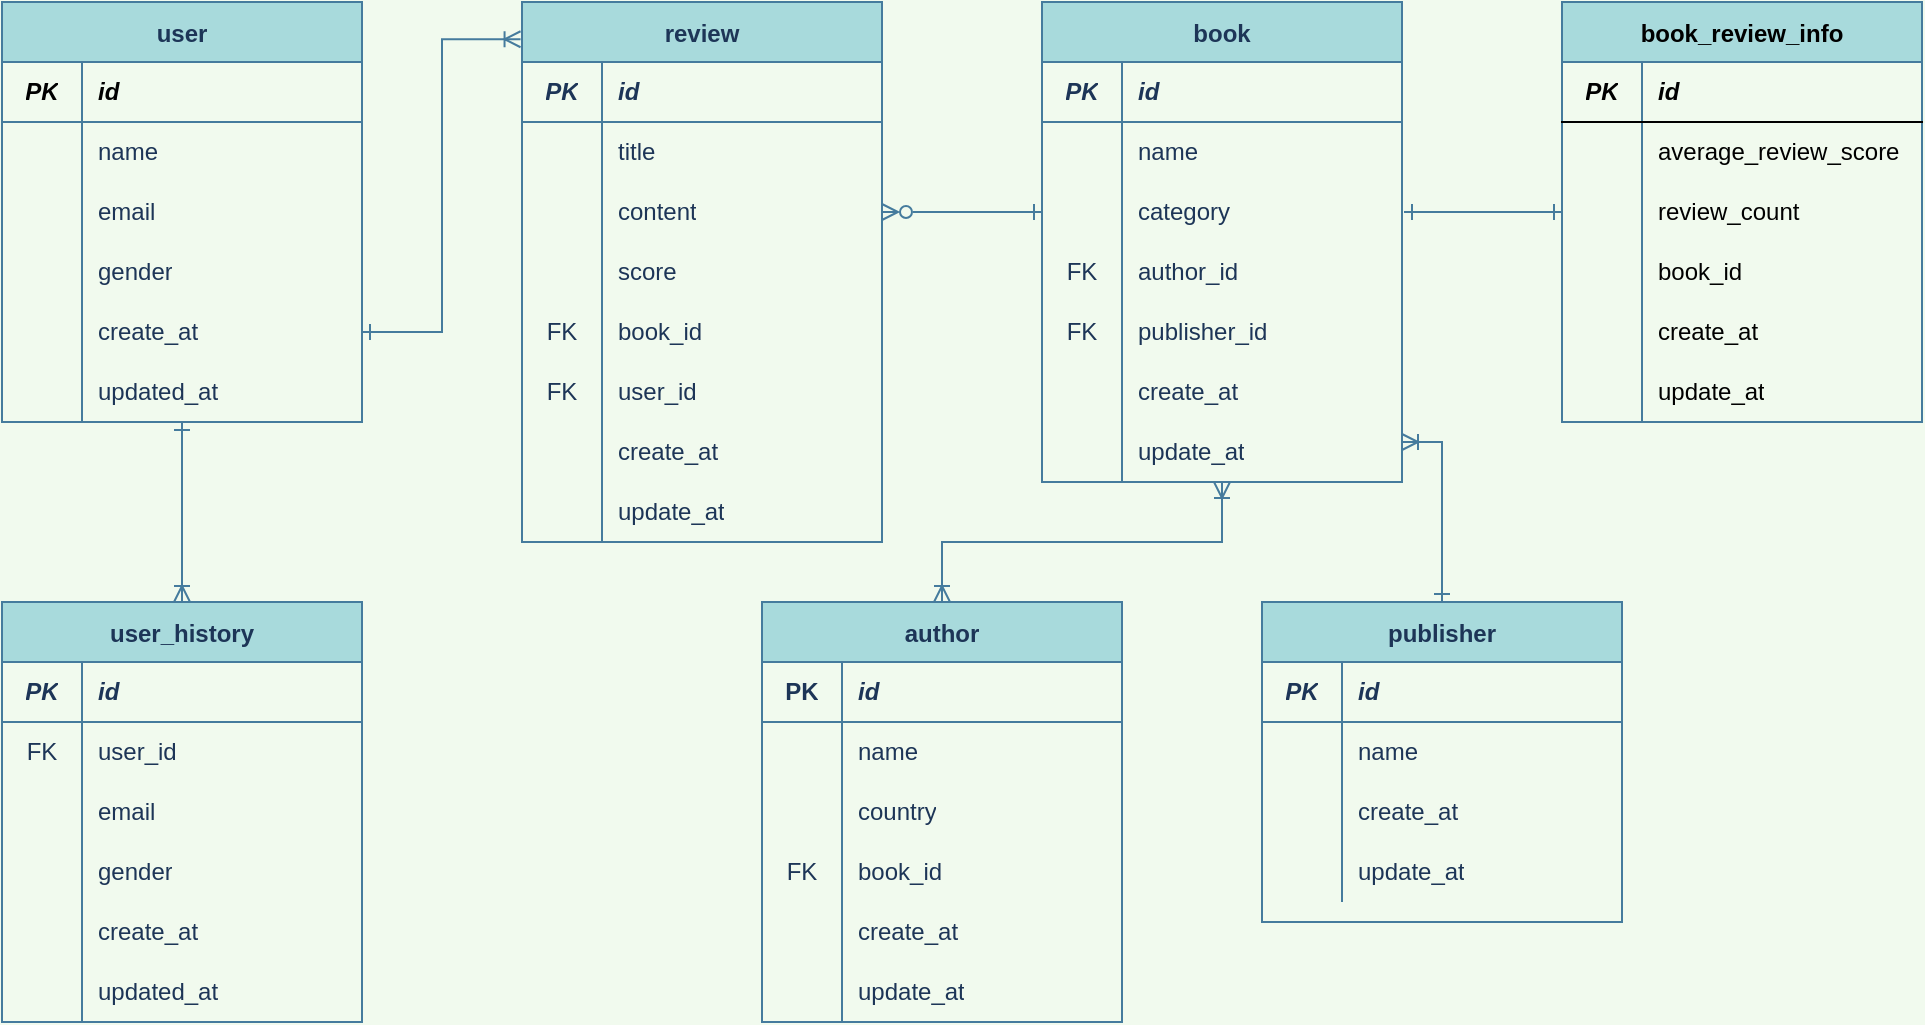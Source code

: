 <mxfile version="15.2.9" type="github">
  <diagram id="wmACakb8aDqO8YiRCAoL" name="Page-1">
    <mxGraphModel dx="1062" dy="624" grid="1" gridSize="10" guides="1" tooltips="1" connect="1" arrows="1" fold="1" page="1" pageScale="1" pageWidth="827" pageHeight="1169" background="#F1FAEE" math="0" shadow="0">
      <root>
        <mxCell id="0" />
        <mxCell id="1" parent="0" />
        <mxCell id="PuBjZ9zyTUK7U6MaTAjV-41" value="" style="edgeStyle=orthogonalEdgeStyle;rounded=0;orthogonalLoop=1;jettySize=auto;html=1;startArrow=ERone;startFill=0;endArrow=ERoneToMany;endFill=0;strokeColor=#457B9D;fontColor=#1D3557;labelBackgroundColor=#F1FAEE;" edge="1" parent="1" source="PuBjZ9zyTUK7U6MaTAjV-1" target="PuBjZ9zyTUK7U6MaTAjV-22">
          <mxGeometry relative="1" as="geometry" />
        </mxCell>
        <mxCell id="PuBjZ9zyTUK7U6MaTAjV-1" value="user" style="shape=table;startSize=30;container=1;collapsible=0;childLayout=tableLayout;fixedRows=1;rowLines=0;fontStyle=1;align=center;pointerEvents=1;fillColor=#A8DADC;strokeColor=#457B9D;fontColor=#1D3557;" vertex="1" parent="1">
          <mxGeometry x="110" y="40" width="180" height="210" as="geometry" />
        </mxCell>
        <mxCell id="PuBjZ9zyTUK7U6MaTAjV-2" value="" style="shape=partialRectangle;html=1;whiteSpace=wrap;collapsible=0;dropTarget=0;pointerEvents=1;fillColor=none;top=0;left=0;bottom=1;right=0;points=[[0,0.5],[1,0.5]];portConstraint=eastwest;strokeColor=#457B9D;fontColor=#1D3557;" vertex="1" parent="PuBjZ9zyTUK7U6MaTAjV-1">
          <mxGeometry y="30" width="180" height="30" as="geometry" />
        </mxCell>
        <mxCell id="PuBjZ9zyTUK7U6MaTAjV-3" value="PK" style="shape=partialRectangle;html=1;whiteSpace=wrap;connectable=0;fillColor=none;top=0;left=0;bottom=0;right=0;overflow=hidden;pointerEvents=1;strokeColor=#457B9D;fontColor=#000000;fontStyle=3" vertex="1" parent="PuBjZ9zyTUK7U6MaTAjV-2">
          <mxGeometry width="40" height="30" as="geometry">
            <mxRectangle width="40" height="30" as="alternateBounds" />
          </mxGeometry>
        </mxCell>
        <mxCell id="PuBjZ9zyTUK7U6MaTAjV-4" value="id" style="shape=partialRectangle;html=1;whiteSpace=wrap;connectable=0;fillColor=none;top=0;left=0;bottom=0;right=0;align=left;spacingLeft=6;overflow=hidden;pointerEvents=1;strokeColor=#457B9D;fontColor=#000000;fontStyle=3" vertex="1" parent="PuBjZ9zyTUK7U6MaTAjV-2">
          <mxGeometry x="40" width="140" height="30" as="geometry">
            <mxRectangle width="140" height="30" as="alternateBounds" />
          </mxGeometry>
        </mxCell>
        <mxCell id="PuBjZ9zyTUK7U6MaTAjV-5" value="" style="shape=partialRectangle;html=1;whiteSpace=wrap;collapsible=0;dropTarget=0;pointerEvents=1;fillColor=none;top=0;left=0;bottom=0;right=0;points=[[0,0.5],[1,0.5]];portConstraint=eastwest;strokeColor=#457B9D;fontColor=#1D3557;" vertex="1" parent="PuBjZ9zyTUK7U6MaTAjV-1">
          <mxGeometry y="60" width="180" height="30" as="geometry" />
        </mxCell>
        <mxCell id="PuBjZ9zyTUK7U6MaTAjV-6" value="" style="shape=partialRectangle;html=1;whiteSpace=wrap;connectable=0;fillColor=none;top=0;left=0;bottom=0;right=0;overflow=hidden;pointerEvents=1;strokeColor=#457B9D;fontColor=#1D3557;" vertex="1" parent="PuBjZ9zyTUK7U6MaTAjV-5">
          <mxGeometry width="40" height="30" as="geometry">
            <mxRectangle width="40" height="30" as="alternateBounds" />
          </mxGeometry>
        </mxCell>
        <mxCell id="PuBjZ9zyTUK7U6MaTAjV-7" value="name" style="shape=partialRectangle;html=1;whiteSpace=wrap;connectable=0;fillColor=none;top=0;left=0;bottom=0;right=0;align=left;spacingLeft=6;overflow=hidden;pointerEvents=1;strokeColor=#457B9D;fontColor=#1D3557;" vertex="1" parent="PuBjZ9zyTUK7U6MaTAjV-5">
          <mxGeometry x="40" width="140" height="30" as="geometry">
            <mxRectangle width="140" height="30" as="alternateBounds" />
          </mxGeometry>
        </mxCell>
        <mxCell id="PuBjZ9zyTUK7U6MaTAjV-8" value="" style="shape=partialRectangle;html=1;whiteSpace=wrap;collapsible=0;dropTarget=0;pointerEvents=1;fillColor=none;top=0;left=0;bottom=0;right=0;points=[[0,0.5],[1,0.5]];portConstraint=eastwest;strokeColor=#457B9D;fontColor=#1D3557;" vertex="1" parent="PuBjZ9zyTUK7U6MaTAjV-1">
          <mxGeometry y="90" width="180" height="30" as="geometry" />
        </mxCell>
        <mxCell id="PuBjZ9zyTUK7U6MaTAjV-9" value="" style="shape=partialRectangle;html=1;whiteSpace=wrap;connectable=0;fillColor=none;top=0;left=0;bottom=0;right=0;overflow=hidden;pointerEvents=1;strokeColor=#457B9D;fontColor=#1D3557;" vertex="1" parent="PuBjZ9zyTUK7U6MaTAjV-8">
          <mxGeometry width="40" height="30" as="geometry">
            <mxRectangle width="40" height="30" as="alternateBounds" />
          </mxGeometry>
        </mxCell>
        <mxCell id="PuBjZ9zyTUK7U6MaTAjV-10" value="email" style="shape=partialRectangle;html=1;whiteSpace=wrap;connectable=0;fillColor=none;top=0;left=0;bottom=0;right=0;align=left;spacingLeft=6;overflow=hidden;pointerEvents=1;strokeColor=#457B9D;fontColor=#1D3557;" vertex="1" parent="PuBjZ9zyTUK7U6MaTAjV-8">
          <mxGeometry x="40" width="140" height="30" as="geometry">
            <mxRectangle width="140" height="30" as="alternateBounds" />
          </mxGeometry>
        </mxCell>
        <mxCell id="PuBjZ9zyTUK7U6MaTAjV-13" value="" style="shape=partialRectangle;html=1;whiteSpace=wrap;collapsible=0;dropTarget=0;pointerEvents=1;fillColor=none;top=0;left=0;bottom=0;right=0;points=[[0,0.5],[1,0.5]];portConstraint=eastwest;strokeColor=#457B9D;fontColor=#1D3557;" vertex="1" parent="PuBjZ9zyTUK7U6MaTAjV-1">
          <mxGeometry y="120" width="180" height="30" as="geometry" />
        </mxCell>
        <mxCell id="PuBjZ9zyTUK7U6MaTAjV-14" value="" style="shape=partialRectangle;html=1;whiteSpace=wrap;connectable=0;fillColor=none;top=0;left=0;bottom=0;right=0;overflow=hidden;pointerEvents=1;strokeColor=#457B9D;fontColor=#1D3557;" vertex="1" parent="PuBjZ9zyTUK7U6MaTAjV-13">
          <mxGeometry width="40" height="30" as="geometry">
            <mxRectangle width="40" height="30" as="alternateBounds" />
          </mxGeometry>
        </mxCell>
        <mxCell id="PuBjZ9zyTUK7U6MaTAjV-15" value="gender" style="shape=partialRectangle;html=1;whiteSpace=wrap;connectable=0;fillColor=none;top=0;left=0;bottom=0;right=0;align=left;spacingLeft=6;overflow=hidden;pointerEvents=1;strokeColor=#457B9D;fontColor=#1D3557;" vertex="1" parent="PuBjZ9zyTUK7U6MaTAjV-13">
          <mxGeometry x="40" width="140" height="30" as="geometry">
            <mxRectangle width="140" height="30" as="alternateBounds" />
          </mxGeometry>
        </mxCell>
        <mxCell id="PuBjZ9zyTUK7U6MaTAjV-16" value="" style="shape=partialRectangle;html=1;whiteSpace=wrap;collapsible=0;dropTarget=0;pointerEvents=1;fillColor=none;top=0;left=0;bottom=0;right=0;points=[[0,0.5],[1,0.5]];portConstraint=eastwest;strokeColor=#457B9D;fontColor=#1D3557;" vertex="1" parent="PuBjZ9zyTUK7U6MaTAjV-1">
          <mxGeometry y="150" width="180" height="30" as="geometry" />
        </mxCell>
        <mxCell id="PuBjZ9zyTUK7U6MaTAjV-17" value="" style="shape=partialRectangle;html=1;whiteSpace=wrap;connectable=0;fillColor=none;top=0;left=0;bottom=0;right=0;overflow=hidden;pointerEvents=1;strokeColor=#457B9D;fontColor=#1D3557;" vertex="1" parent="PuBjZ9zyTUK7U6MaTAjV-16">
          <mxGeometry width="40" height="30" as="geometry">
            <mxRectangle width="40" height="30" as="alternateBounds" />
          </mxGeometry>
        </mxCell>
        <mxCell id="PuBjZ9zyTUK7U6MaTAjV-18" value="create_at" style="shape=partialRectangle;html=1;whiteSpace=wrap;connectable=0;fillColor=none;top=0;left=0;bottom=0;right=0;align=left;spacingLeft=6;overflow=hidden;pointerEvents=1;strokeColor=#457B9D;fontColor=#1D3557;" vertex="1" parent="PuBjZ9zyTUK7U6MaTAjV-16">
          <mxGeometry x="40" width="140" height="30" as="geometry">
            <mxRectangle width="140" height="30" as="alternateBounds" />
          </mxGeometry>
        </mxCell>
        <mxCell id="PuBjZ9zyTUK7U6MaTAjV-19" value="" style="shape=partialRectangle;html=1;whiteSpace=wrap;collapsible=0;dropTarget=0;pointerEvents=1;fillColor=none;top=0;left=0;bottom=0;right=0;points=[[0,0.5],[1,0.5]];portConstraint=eastwest;strokeColor=#457B9D;fontColor=#1D3557;" vertex="1" parent="PuBjZ9zyTUK7U6MaTAjV-1">
          <mxGeometry y="180" width="180" height="30" as="geometry" />
        </mxCell>
        <mxCell id="PuBjZ9zyTUK7U6MaTAjV-20" value="" style="shape=partialRectangle;html=1;whiteSpace=wrap;connectable=0;fillColor=none;top=0;left=0;bottom=0;right=0;overflow=hidden;pointerEvents=1;strokeColor=#457B9D;fontColor=#1D3557;" vertex="1" parent="PuBjZ9zyTUK7U6MaTAjV-19">
          <mxGeometry width="40" height="30" as="geometry">
            <mxRectangle width="40" height="30" as="alternateBounds" />
          </mxGeometry>
        </mxCell>
        <mxCell id="PuBjZ9zyTUK7U6MaTAjV-21" value="updated_at" style="shape=partialRectangle;html=1;whiteSpace=wrap;connectable=0;fillColor=none;top=0;left=0;bottom=0;right=0;align=left;spacingLeft=6;overflow=hidden;pointerEvents=1;strokeColor=#457B9D;fontColor=#1D3557;" vertex="1" parent="PuBjZ9zyTUK7U6MaTAjV-19">
          <mxGeometry x="40" width="140" height="30" as="geometry">
            <mxRectangle width="140" height="30" as="alternateBounds" />
          </mxGeometry>
        </mxCell>
        <mxCell id="PuBjZ9zyTUK7U6MaTAjV-22" value="user_history" style="shape=table;startSize=30;container=1;collapsible=0;childLayout=tableLayout;fixedRows=1;rowLines=0;fontStyle=1;align=center;pointerEvents=1;fillColor=#A8DADC;strokeColor=#457B9D;fontColor=#1D3557;" vertex="1" parent="1">
          <mxGeometry x="110" y="340" width="180" height="210" as="geometry" />
        </mxCell>
        <mxCell id="PuBjZ9zyTUK7U6MaTAjV-23" value="" style="shape=partialRectangle;html=1;whiteSpace=wrap;collapsible=0;dropTarget=0;pointerEvents=1;fillColor=none;top=0;left=0;bottom=1;right=0;points=[[0,0.5],[1,0.5]];portConstraint=eastwest;strokeColor=#457B9D;fontColor=#1D3557;" vertex="1" parent="PuBjZ9zyTUK7U6MaTAjV-22">
          <mxGeometry y="30" width="180" height="30" as="geometry" />
        </mxCell>
        <mxCell id="PuBjZ9zyTUK7U6MaTAjV-24" value="PK" style="shape=partialRectangle;html=1;whiteSpace=wrap;connectable=0;fillColor=none;top=0;left=0;bottom=0;right=0;overflow=hidden;pointerEvents=1;strokeColor=#457B9D;fontColor=#1D3557;fontStyle=3" vertex="1" parent="PuBjZ9zyTUK7U6MaTAjV-23">
          <mxGeometry width="40" height="30" as="geometry">
            <mxRectangle width="40" height="30" as="alternateBounds" />
          </mxGeometry>
        </mxCell>
        <mxCell id="PuBjZ9zyTUK7U6MaTAjV-25" value="id" style="shape=partialRectangle;html=1;whiteSpace=wrap;connectable=0;fillColor=none;top=0;left=0;bottom=0;right=0;align=left;spacingLeft=6;overflow=hidden;pointerEvents=1;strokeColor=#457B9D;fontColor=#1D3557;fontStyle=3" vertex="1" parent="PuBjZ9zyTUK7U6MaTAjV-23">
          <mxGeometry x="40" width="140" height="30" as="geometry">
            <mxRectangle width="140" height="30" as="alternateBounds" />
          </mxGeometry>
        </mxCell>
        <mxCell id="PuBjZ9zyTUK7U6MaTAjV-26" value="" style="shape=partialRectangle;html=1;whiteSpace=wrap;collapsible=0;dropTarget=0;pointerEvents=1;fillColor=none;top=0;left=0;bottom=0;right=0;points=[[0,0.5],[1,0.5]];portConstraint=eastwest;strokeColor=#457B9D;fontColor=#1D3557;" vertex="1" parent="PuBjZ9zyTUK7U6MaTAjV-22">
          <mxGeometry y="60" width="180" height="30" as="geometry" />
        </mxCell>
        <mxCell id="PuBjZ9zyTUK7U6MaTAjV-27" value="FK" style="shape=partialRectangle;html=1;whiteSpace=wrap;connectable=0;fillColor=none;top=0;left=0;bottom=0;right=0;overflow=hidden;pointerEvents=1;strokeColor=#457B9D;fontColor=#1D3557;" vertex="1" parent="PuBjZ9zyTUK7U6MaTAjV-26">
          <mxGeometry width="40" height="30" as="geometry">
            <mxRectangle width="40" height="30" as="alternateBounds" />
          </mxGeometry>
        </mxCell>
        <mxCell id="PuBjZ9zyTUK7U6MaTAjV-28" value="user_id" style="shape=partialRectangle;html=1;whiteSpace=wrap;connectable=0;fillColor=none;top=0;left=0;bottom=0;right=0;align=left;spacingLeft=6;overflow=hidden;pointerEvents=1;strokeColor=#457B9D;fontColor=#1D3557;" vertex="1" parent="PuBjZ9zyTUK7U6MaTAjV-26">
          <mxGeometry x="40" width="140" height="30" as="geometry">
            <mxRectangle width="140" height="30" as="alternateBounds" />
          </mxGeometry>
        </mxCell>
        <mxCell id="PuBjZ9zyTUK7U6MaTAjV-29" value="" style="shape=partialRectangle;html=1;whiteSpace=wrap;collapsible=0;dropTarget=0;pointerEvents=1;fillColor=none;top=0;left=0;bottom=0;right=0;points=[[0,0.5],[1,0.5]];portConstraint=eastwest;strokeColor=#457B9D;fontColor=#1D3557;" vertex="1" parent="PuBjZ9zyTUK7U6MaTAjV-22">
          <mxGeometry y="90" width="180" height="30" as="geometry" />
        </mxCell>
        <mxCell id="PuBjZ9zyTUK7U6MaTAjV-30" value="" style="shape=partialRectangle;html=1;whiteSpace=wrap;connectable=0;fillColor=none;top=0;left=0;bottom=0;right=0;overflow=hidden;pointerEvents=1;strokeColor=#457B9D;fontColor=#1D3557;" vertex="1" parent="PuBjZ9zyTUK7U6MaTAjV-29">
          <mxGeometry width="40" height="30" as="geometry">
            <mxRectangle width="40" height="30" as="alternateBounds" />
          </mxGeometry>
        </mxCell>
        <mxCell id="PuBjZ9zyTUK7U6MaTAjV-31" value="email" style="shape=partialRectangle;html=1;whiteSpace=wrap;connectable=0;fillColor=none;top=0;left=0;bottom=0;right=0;align=left;spacingLeft=6;overflow=hidden;pointerEvents=1;strokeColor=#457B9D;fontColor=#1D3557;" vertex="1" parent="PuBjZ9zyTUK7U6MaTAjV-29">
          <mxGeometry x="40" width="140" height="30" as="geometry">
            <mxRectangle width="140" height="30" as="alternateBounds" />
          </mxGeometry>
        </mxCell>
        <mxCell id="PuBjZ9zyTUK7U6MaTAjV-32" value="" style="shape=partialRectangle;html=1;whiteSpace=wrap;collapsible=0;dropTarget=0;pointerEvents=1;fillColor=none;top=0;left=0;bottom=0;right=0;points=[[0,0.5],[1,0.5]];portConstraint=eastwest;strokeColor=#457B9D;fontColor=#1D3557;" vertex="1" parent="PuBjZ9zyTUK7U6MaTAjV-22">
          <mxGeometry y="120" width="180" height="30" as="geometry" />
        </mxCell>
        <mxCell id="PuBjZ9zyTUK7U6MaTAjV-33" value="" style="shape=partialRectangle;html=1;whiteSpace=wrap;connectable=0;fillColor=none;top=0;left=0;bottom=0;right=0;overflow=hidden;pointerEvents=1;strokeColor=#457B9D;fontColor=#1D3557;" vertex="1" parent="PuBjZ9zyTUK7U6MaTAjV-32">
          <mxGeometry width="40" height="30" as="geometry">
            <mxRectangle width="40" height="30" as="alternateBounds" />
          </mxGeometry>
        </mxCell>
        <mxCell id="PuBjZ9zyTUK7U6MaTAjV-34" value="gender" style="shape=partialRectangle;html=1;whiteSpace=wrap;connectable=0;fillColor=none;top=0;left=0;bottom=0;right=0;align=left;spacingLeft=6;overflow=hidden;pointerEvents=1;strokeColor=#457B9D;fontColor=#1D3557;" vertex="1" parent="PuBjZ9zyTUK7U6MaTAjV-32">
          <mxGeometry x="40" width="140" height="30" as="geometry">
            <mxRectangle width="140" height="30" as="alternateBounds" />
          </mxGeometry>
        </mxCell>
        <mxCell id="PuBjZ9zyTUK7U6MaTAjV-35" value="" style="shape=partialRectangle;html=1;whiteSpace=wrap;collapsible=0;dropTarget=0;pointerEvents=1;fillColor=none;top=0;left=0;bottom=0;right=0;points=[[0,0.5],[1,0.5]];portConstraint=eastwest;strokeColor=#457B9D;fontColor=#1D3557;" vertex="1" parent="PuBjZ9zyTUK7U6MaTAjV-22">
          <mxGeometry y="150" width="180" height="30" as="geometry" />
        </mxCell>
        <mxCell id="PuBjZ9zyTUK7U6MaTAjV-36" value="" style="shape=partialRectangle;html=1;whiteSpace=wrap;connectable=0;fillColor=none;top=0;left=0;bottom=0;right=0;overflow=hidden;pointerEvents=1;strokeColor=#457B9D;fontColor=#1D3557;" vertex="1" parent="PuBjZ9zyTUK7U6MaTAjV-35">
          <mxGeometry width="40" height="30" as="geometry">
            <mxRectangle width="40" height="30" as="alternateBounds" />
          </mxGeometry>
        </mxCell>
        <mxCell id="PuBjZ9zyTUK7U6MaTAjV-37" value="create_at" style="shape=partialRectangle;html=1;whiteSpace=wrap;connectable=0;fillColor=none;top=0;left=0;bottom=0;right=0;align=left;spacingLeft=6;overflow=hidden;pointerEvents=1;strokeColor=#457B9D;fontColor=#1D3557;" vertex="1" parent="PuBjZ9zyTUK7U6MaTAjV-35">
          <mxGeometry x="40" width="140" height="30" as="geometry">
            <mxRectangle width="140" height="30" as="alternateBounds" />
          </mxGeometry>
        </mxCell>
        <mxCell id="PuBjZ9zyTUK7U6MaTAjV-38" value="" style="shape=partialRectangle;html=1;whiteSpace=wrap;collapsible=0;dropTarget=0;pointerEvents=1;fillColor=none;top=0;left=0;bottom=0;right=0;points=[[0,0.5],[1,0.5]];portConstraint=eastwest;strokeColor=#457B9D;fontColor=#1D3557;" vertex="1" parent="PuBjZ9zyTUK7U6MaTAjV-22">
          <mxGeometry y="180" width="180" height="30" as="geometry" />
        </mxCell>
        <mxCell id="PuBjZ9zyTUK7U6MaTAjV-39" value="" style="shape=partialRectangle;html=1;whiteSpace=wrap;connectable=0;fillColor=none;top=0;left=0;bottom=0;right=0;overflow=hidden;pointerEvents=1;strokeColor=#457B9D;fontColor=#1D3557;" vertex="1" parent="PuBjZ9zyTUK7U6MaTAjV-38">
          <mxGeometry width="40" height="30" as="geometry">
            <mxRectangle width="40" height="30" as="alternateBounds" />
          </mxGeometry>
        </mxCell>
        <mxCell id="PuBjZ9zyTUK7U6MaTAjV-40" value="updated_at" style="shape=partialRectangle;html=1;whiteSpace=wrap;connectable=0;fillColor=none;top=0;left=0;bottom=0;right=0;align=left;spacingLeft=6;overflow=hidden;pointerEvents=1;strokeColor=#457B9D;fontColor=#1D3557;" vertex="1" parent="PuBjZ9zyTUK7U6MaTAjV-38">
          <mxGeometry x="40" width="140" height="30" as="geometry">
            <mxRectangle width="140" height="30" as="alternateBounds" />
          </mxGeometry>
        </mxCell>
        <mxCell id="PuBjZ9zyTUK7U6MaTAjV-42" value="book" style="shape=table;startSize=30;container=1;collapsible=0;childLayout=tableLayout;fixedRows=1;rowLines=0;fontStyle=1;align=center;pointerEvents=1;fillColor=#A8DADC;strokeColor=#457B9D;fontColor=#1D3557;" vertex="1" parent="1">
          <mxGeometry x="630" y="40" width="180" height="240" as="geometry" />
        </mxCell>
        <mxCell id="PuBjZ9zyTUK7U6MaTAjV-43" value="" style="shape=partialRectangle;html=1;whiteSpace=wrap;collapsible=0;dropTarget=0;pointerEvents=1;fillColor=none;top=0;left=0;bottom=1;right=0;points=[[0,0.5],[1,0.5]];portConstraint=eastwest;strokeColor=#457B9D;fontColor=#1D3557;" vertex="1" parent="PuBjZ9zyTUK7U6MaTAjV-42">
          <mxGeometry y="30" width="180" height="30" as="geometry" />
        </mxCell>
        <mxCell id="PuBjZ9zyTUK7U6MaTAjV-44" value="PK" style="shape=partialRectangle;html=1;whiteSpace=wrap;connectable=0;fillColor=none;top=0;left=0;bottom=0;right=0;overflow=hidden;pointerEvents=1;strokeColor=#457B9D;fontColor=#1D3557;fontStyle=3" vertex="1" parent="PuBjZ9zyTUK7U6MaTAjV-43">
          <mxGeometry width="40" height="30" as="geometry">
            <mxRectangle width="40" height="30" as="alternateBounds" />
          </mxGeometry>
        </mxCell>
        <mxCell id="PuBjZ9zyTUK7U6MaTAjV-45" value="id" style="shape=partialRectangle;html=1;whiteSpace=wrap;connectable=0;fillColor=none;top=0;left=0;bottom=0;right=0;align=left;spacingLeft=6;overflow=hidden;pointerEvents=1;strokeColor=#457B9D;fontColor=#1D3557;fontStyle=3" vertex="1" parent="PuBjZ9zyTUK7U6MaTAjV-43">
          <mxGeometry x="40" width="140" height="30" as="geometry">
            <mxRectangle width="140" height="30" as="alternateBounds" />
          </mxGeometry>
        </mxCell>
        <mxCell id="PuBjZ9zyTUK7U6MaTAjV-46" value="" style="shape=partialRectangle;html=1;whiteSpace=wrap;collapsible=0;dropTarget=0;pointerEvents=1;fillColor=none;top=0;left=0;bottom=0;right=0;points=[[0,0.5],[1,0.5]];portConstraint=eastwest;strokeColor=#457B9D;fontColor=#1D3557;" vertex="1" parent="PuBjZ9zyTUK7U6MaTAjV-42">
          <mxGeometry y="60" width="180" height="30" as="geometry" />
        </mxCell>
        <mxCell id="PuBjZ9zyTUK7U6MaTAjV-47" value="" style="shape=partialRectangle;html=1;whiteSpace=wrap;connectable=0;fillColor=none;top=0;left=0;bottom=0;right=0;overflow=hidden;pointerEvents=1;strokeColor=#457B9D;fontColor=#1D3557;" vertex="1" parent="PuBjZ9zyTUK7U6MaTAjV-46">
          <mxGeometry width="40" height="30" as="geometry">
            <mxRectangle width="40" height="30" as="alternateBounds" />
          </mxGeometry>
        </mxCell>
        <mxCell id="PuBjZ9zyTUK7U6MaTAjV-48" value="name" style="shape=partialRectangle;html=1;whiteSpace=wrap;connectable=0;fillColor=none;top=0;left=0;bottom=0;right=0;align=left;spacingLeft=6;overflow=hidden;pointerEvents=1;strokeColor=#457B9D;fontColor=#1D3557;" vertex="1" parent="PuBjZ9zyTUK7U6MaTAjV-46">
          <mxGeometry x="40" width="140" height="30" as="geometry">
            <mxRectangle width="140" height="30" as="alternateBounds" />
          </mxGeometry>
        </mxCell>
        <mxCell id="PuBjZ9zyTUK7U6MaTAjV-49" value="" style="shape=partialRectangle;html=1;whiteSpace=wrap;collapsible=0;dropTarget=0;pointerEvents=1;fillColor=none;top=0;left=0;bottom=0;right=0;points=[[0,0.5],[1,0.5]];portConstraint=eastwest;strokeColor=#457B9D;fontColor=#1D3557;" vertex="1" parent="PuBjZ9zyTUK7U6MaTAjV-42">
          <mxGeometry y="90" width="180" height="30" as="geometry" />
        </mxCell>
        <mxCell id="PuBjZ9zyTUK7U6MaTAjV-50" value="" style="shape=partialRectangle;html=1;whiteSpace=wrap;connectable=0;fillColor=none;top=0;left=0;bottom=0;right=0;overflow=hidden;pointerEvents=1;strokeColor=#457B9D;fontColor=#1D3557;" vertex="1" parent="PuBjZ9zyTUK7U6MaTAjV-49">
          <mxGeometry width="40" height="30" as="geometry">
            <mxRectangle width="40" height="30" as="alternateBounds" />
          </mxGeometry>
        </mxCell>
        <mxCell id="PuBjZ9zyTUK7U6MaTAjV-51" value="category" style="shape=partialRectangle;html=1;whiteSpace=wrap;connectable=0;fillColor=none;top=0;left=0;bottom=0;right=0;align=left;spacingLeft=6;overflow=hidden;pointerEvents=1;strokeColor=#457B9D;fontColor=#1D3557;" vertex="1" parent="PuBjZ9zyTUK7U6MaTAjV-49">
          <mxGeometry x="40" width="140" height="30" as="geometry">
            <mxRectangle width="140" height="30" as="alternateBounds" />
          </mxGeometry>
        </mxCell>
        <mxCell id="PuBjZ9zyTUK7U6MaTAjV-52" value="" style="shape=partialRectangle;html=1;whiteSpace=wrap;collapsible=0;dropTarget=0;pointerEvents=1;fillColor=none;top=0;left=0;bottom=0;right=0;points=[[0,0.5],[1,0.5]];portConstraint=eastwest;strokeColor=#457B9D;fontColor=#1D3557;" vertex="1" parent="PuBjZ9zyTUK7U6MaTAjV-42">
          <mxGeometry y="120" width="180" height="30" as="geometry" />
        </mxCell>
        <mxCell id="PuBjZ9zyTUK7U6MaTAjV-53" value="FK" style="shape=partialRectangle;html=1;whiteSpace=wrap;connectable=0;fillColor=none;top=0;left=0;bottom=0;right=0;overflow=hidden;pointerEvents=1;strokeColor=#457B9D;fontColor=#1D3557;" vertex="1" parent="PuBjZ9zyTUK7U6MaTAjV-52">
          <mxGeometry width="40" height="30" as="geometry">
            <mxRectangle width="40" height="30" as="alternateBounds" />
          </mxGeometry>
        </mxCell>
        <mxCell id="PuBjZ9zyTUK7U6MaTAjV-54" value="author_id" style="shape=partialRectangle;html=1;whiteSpace=wrap;connectable=0;fillColor=none;top=0;left=0;bottom=0;right=0;align=left;spacingLeft=6;overflow=hidden;pointerEvents=1;strokeColor=#457B9D;fontColor=#1D3557;" vertex="1" parent="PuBjZ9zyTUK7U6MaTAjV-52">
          <mxGeometry x="40" width="140" height="30" as="geometry">
            <mxRectangle width="140" height="30" as="alternateBounds" />
          </mxGeometry>
        </mxCell>
        <mxCell id="PuBjZ9zyTUK7U6MaTAjV-55" value="" style="shape=partialRectangle;html=1;whiteSpace=wrap;collapsible=0;dropTarget=0;pointerEvents=1;fillColor=none;top=0;left=0;bottom=0;right=0;points=[[0,0.5],[1,0.5]];portConstraint=eastwest;strokeColor=#457B9D;fontColor=#1D3557;" vertex="1" parent="PuBjZ9zyTUK7U6MaTAjV-42">
          <mxGeometry y="150" width="180" height="30" as="geometry" />
        </mxCell>
        <mxCell id="PuBjZ9zyTUK7U6MaTAjV-56" value="FK" style="shape=partialRectangle;html=1;whiteSpace=wrap;connectable=0;fillColor=none;top=0;left=0;bottom=0;right=0;overflow=hidden;pointerEvents=1;strokeColor=#457B9D;fontColor=#1D3557;" vertex="1" parent="PuBjZ9zyTUK7U6MaTAjV-55">
          <mxGeometry width="40" height="30" as="geometry">
            <mxRectangle width="40" height="30" as="alternateBounds" />
          </mxGeometry>
        </mxCell>
        <mxCell id="PuBjZ9zyTUK7U6MaTAjV-57" value="publisher_id" style="shape=partialRectangle;html=1;whiteSpace=wrap;connectable=0;fillColor=none;top=0;left=0;bottom=0;right=0;align=left;spacingLeft=6;overflow=hidden;pointerEvents=1;strokeColor=#457B9D;fontColor=#1D3557;" vertex="1" parent="PuBjZ9zyTUK7U6MaTAjV-55">
          <mxGeometry x="40" width="140" height="30" as="geometry">
            <mxRectangle width="140" height="30" as="alternateBounds" />
          </mxGeometry>
        </mxCell>
        <mxCell id="PuBjZ9zyTUK7U6MaTAjV-147" value="" style="shape=partialRectangle;html=1;whiteSpace=wrap;collapsible=0;dropTarget=0;pointerEvents=1;fillColor=none;top=0;left=0;bottom=0;right=0;points=[[0,0.5],[1,0.5]];portConstraint=eastwest;strokeColor=#457B9D;fontColor=#1D3557;" vertex="1" parent="PuBjZ9zyTUK7U6MaTAjV-42">
          <mxGeometry y="180" width="180" height="30" as="geometry" />
        </mxCell>
        <mxCell id="PuBjZ9zyTUK7U6MaTAjV-148" value="" style="shape=partialRectangle;html=1;whiteSpace=wrap;connectable=0;fillColor=none;top=0;left=0;bottom=0;right=0;overflow=hidden;pointerEvents=1;strokeColor=#457B9D;fontColor=#1D3557;" vertex="1" parent="PuBjZ9zyTUK7U6MaTAjV-147">
          <mxGeometry width="40" height="30" as="geometry">
            <mxRectangle width="40" height="30" as="alternateBounds" />
          </mxGeometry>
        </mxCell>
        <mxCell id="PuBjZ9zyTUK7U6MaTAjV-149" value="create_at" style="shape=partialRectangle;html=1;whiteSpace=wrap;connectable=0;fillColor=none;top=0;left=0;bottom=0;right=0;align=left;spacingLeft=6;overflow=hidden;pointerEvents=1;strokeColor=#457B9D;fontColor=#1D3557;" vertex="1" parent="PuBjZ9zyTUK7U6MaTAjV-147">
          <mxGeometry x="40" width="140" height="30" as="geometry">
            <mxRectangle width="140" height="30" as="alternateBounds" />
          </mxGeometry>
        </mxCell>
        <mxCell id="PuBjZ9zyTUK7U6MaTAjV-150" value="" style="shape=partialRectangle;html=1;whiteSpace=wrap;collapsible=0;dropTarget=0;pointerEvents=1;fillColor=none;top=0;left=0;bottom=0;right=0;points=[[0,0.5],[1,0.5]];portConstraint=eastwest;strokeColor=#457B9D;fontColor=#1D3557;" vertex="1" parent="PuBjZ9zyTUK7U6MaTAjV-42">
          <mxGeometry y="210" width="180" height="30" as="geometry" />
        </mxCell>
        <mxCell id="PuBjZ9zyTUK7U6MaTAjV-151" value="" style="shape=partialRectangle;html=1;whiteSpace=wrap;connectable=0;fillColor=none;top=0;left=0;bottom=0;right=0;overflow=hidden;pointerEvents=1;strokeColor=#457B9D;fontColor=#1D3557;" vertex="1" parent="PuBjZ9zyTUK7U6MaTAjV-150">
          <mxGeometry width="40" height="30" as="geometry">
            <mxRectangle width="40" height="30" as="alternateBounds" />
          </mxGeometry>
        </mxCell>
        <mxCell id="PuBjZ9zyTUK7U6MaTAjV-152" value="update_at" style="shape=partialRectangle;html=1;whiteSpace=wrap;connectable=0;fillColor=none;top=0;left=0;bottom=0;right=0;align=left;spacingLeft=6;overflow=hidden;pointerEvents=1;strokeColor=#457B9D;fontColor=#1D3557;" vertex="1" parent="PuBjZ9zyTUK7U6MaTAjV-150">
          <mxGeometry x="40" width="140" height="30" as="geometry">
            <mxRectangle width="140" height="30" as="alternateBounds" />
          </mxGeometry>
        </mxCell>
        <mxCell id="PuBjZ9zyTUK7U6MaTAjV-90" style="edgeStyle=orthogonalEdgeStyle;rounded=0;orthogonalLoop=1;jettySize=auto;html=1;startArrow=ERoneToMany;startFill=0;endArrow=ERoneToMany;endFill=0;strokeColor=#457B9D;fontColor=#1D3557;labelBackgroundColor=#F1FAEE;" edge="1" parent="1" source="PuBjZ9zyTUK7U6MaTAjV-58" target="PuBjZ9zyTUK7U6MaTAjV-42">
          <mxGeometry relative="1" as="geometry" />
        </mxCell>
        <mxCell id="PuBjZ9zyTUK7U6MaTAjV-58" value="author" style="shape=table;startSize=30;container=1;collapsible=0;childLayout=tableLayout;fixedRows=1;rowLines=0;fontStyle=1;align=center;pointerEvents=1;fillColor=#A8DADC;strokeColor=#457B9D;fontColor=#1D3557;" vertex="1" parent="1">
          <mxGeometry x="490" y="340" width="180" height="210" as="geometry" />
        </mxCell>
        <mxCell id="PuBjZ9zyTUK7U6MaTAjV-59" value="" style="shape=partialRectangle;html=1;whiteSpace=wrap;collapsible=0;dropTarget=0;pointerEvents=1;fillColor=none;top=0;left=0;bottom=1;right=0;points=[[0,0.5],[1,0.5]];portConstraint=eastwest;strokeColor=#457B9D;fontColor=#1D3557;" vertex="1" parent="PuBjZ9zyTUK7U6MaTAjV-58">
          <mxGeometry y="30" width="180" height="30" as="geometry" />
        </mxCell>
        <mxCell id="PuBjZ9zyTUK7U6MaTAjV-60" value="PK" style="shape=partialRectangle;html=1;whiteSpace=wrap;connectable=0;fillColor=none;top=0;left=0;bottom=0;right=0;overflow=hidden;pointerEvents=1;strokeColor=#457B9D;fontColor=#1D3557;fontStyle=1" vertex="1" parent="PuBjZ9zyTUK7U6MaTAjV-59">
          <mxGeometry width="40" height="30" as="geometry">
            <mxRectangle width="40" height="30" as="alternateBounds" />
          </mxGeometry>
        </mxCell>
        <mxCell id="PuBjZ9zyTUK7U6MaTAjV-61" value="id" style="shape=partialRectangle;html=1;whiteSpace=wrap;connectable=0;fillColor=none;top=0;left=0;bottom=0;right=0;align=left;spacingLeft=6;overflow=hidden;pointerEvents=1;strokeColor=#457B9D;fontColor=#1D3557;fontStyle=3" vertex="1" parent="PuBjZ9zyTUK7U6MaTAjV-59">
          <mxGeometry x="40" width="140" height="30" as="geometry">
            <mxRectangle width="140" height="30" as="alternateBounds" />
          </mxGeometry>
        </mxCell>
        <mxCell id="PuBjZ9zyTUK7U6MaTAjV-62" value="" style="shape=partialRectangle;html=1;whiteSpace=wrap;collapsible=0;dropTarget=0;pointerEvents=1;fillColor=none;top=0;left=0;bottom=0;right=0;points=[[0,0.5],[1,0.5]];portConstraint=eastwest;strokeColor=#457B9D;fontColor=#1D3557;" vertex="1" parent="PuBjZ9zyTUK7U6MaTAjV-58">
          <mxGeometry y="60" width="180" height="30" as="geometry" />
        </mxCell>
        <mxCell id="PuBjZ9zyTUK7U6MaTAjV-63" value="" style="shape=partialRectangle;html=1;whiteSpace=wrap;connectable=0;fillColor=none;top=0;left=0;bottom=0;right=0;overflow=hidden;pointerEvents=1;strokeColor=#457B9D;fontColor=#1D3557;" vertex="1" parent="PuBjZ9zyTUK7U6MaTAjV-62">
          <mxGeometry width="40" height="30" as="geometry">
            <mxRectangle width="40" height="30" as="alternateBounds" />
          </mxGeometry>
        </mxCell>
        <mxCell id="PuBjZ9zyTUK7U6MaTAjV-64" value="name" style="shape=partialRectangle;html=1;whiteSpace=wrap;connectable=0;fillColor=none;top=0;left=0;bottom=0;right=0;align=left;spacingLeft=6;overflow=hidden;pointerEvents=1;strokeColor=#457B9D;fontColor=#1D3557;" vertex="1" parent="PuBjZ9zyTUK7U6MaTAjV-62">
          <mxGeometry x="40" width="140" height="30" as="geometry">
            <mxRectangle width="140" height="30" as="alternateBounds" />
          </mxGeometry>
        </mxCell>
        <mxCell id="PuBjZ9zyTUK7U6MaTAjV-65" value="" style="shape=partialRectangle;html=1;whiteSpace=wrap;collapsible=0;dropTarget=0;pointerEvents=1;fillColor=none;top=0;left=0;bottom=0;right=0;points=[[0,0.5],[1,0.5]];portConstraint=eastwest;strokeColor=#457B9D;fontColor=#1D3557;" vertex="1" parent="PuBjZ9zyTUK7U6MaTAjV-58">
          <mxGeometry y="90" width="180" height="30" as="geometry" />
        </mxCell>
        <mxCell id="PuBjZ9zyTUK7U6MaTAjV-66" value="" style="shape=partialRectangle;html=1;whiteSpace=wrap;connectable=0;fillColor=none;top=0;left=0;bottom=0;right=0;overflow=hidden;pointerEvents=1;strokeColor=#457B9D;fontColor=#1D3557;" vertex="1" parent="PuBjZ9zyTUK7U6MaTAjV-65">
          <mxGeometry width="40" height="30" as="geometry">
            <mxRectangle width="40" height="30" as="alternateBounds" />
          </mxGeometry>
        </mxCell>
        <mxCell id="PuBjZ9zyTUK7U6MaTAjV-67" value="country" style="shape=partialRectangle;html=1;whiteSpace=wrap;connectable=0;fillColor=none;top=0;left=0;bottom=0;right=0;align=left;spacingLeft=6;overflow=hidden;pointerEvents=1;strokeColor=#457B9D;fontColor=#1D3557;" vertex="1" parent="PuBjZ9zyTUK7U6MaTAjV-65">
          <mxGeometry x="40" width="140" height="30" as="geometry">
            <mxRectangle width="140" height="30" as="alternateBounds" />
          </mxGeometry>
        </mxCell>
        <mxCell id="PuBjZ9zyTUK7U6MaTAjV-68" value="" style="shape=partialRectangle;html=1;whiteSpace=wrap;collapsible=0;dropTarget=0;pointerEvents=1;fillColor=none;top=0;left=0;bottom=0;right=0;points=[[0,0.5],[1,0.5]];portConstraint=eastwest;strokeColor=#457B9D;fontColor=#1D3557;" vertex="1" parent="PuBjZ9zyTUK7U6MaTAjV-58">
          <mxGeometry y="120" width="180" height="30" as="geometry" />
        </mxCell>
        <mxCell id="PuBjZ9zyTUK7U6MaTAjV-69" value="FK" style="shape=partialRectangle;html=1;whiteSpace=wrap;connectable=0;fillColor=none;top=0;left=0;bottom=0;right=0;overflow=hidden;pointerEvents=1;strokeColor=#457B9D;fontColor=#1D3557;" vertex="1" parent="PuBjZ9zyTUK7U6MaTAjV-68">
          <mxGeometry width="40" height="30" as="geometry">
            <mxRectangle width="40" height="30" as="alternateBounds" />
          </mxGeometry>
        </mxCell>
        <mxCell id="PuBjZ9zyTUK7U6MaTAjV-70" value="book_id" style="shape=partialRectangle;html=1;whiteSpace=wrap;connectable=0;fillColor=none;top=0;left=0;bottom=0;right=0;align=left;spacingLeft=6;overflow=hidden;pointerEvents=1;strokeColor=#457B9D;fontColor=#1D3557;" vertex="1" parent="PuBjZ9zyTUK7U6MaTAjV-68">
          <mxGeometry x="40" width="140" height="30" as="geometry">
            <mxRectangle width="140" height="30" as="alternateBounds" />
          </mxGeometry>
        </mxCell>
        <mxCell id="PuBjZ9zyTUK7U6MaTAjV-84" value="" style="shape=partialRectangle;html=1;whiteSpace=wrap;collapsible=0;dropTarget=0;pointerEvents=1;fillColor=none;top=0;left=0;bottom=0;right=0;points=[[0,0.5],[1,0.5]];portConstraint=eastwest;strokeColor=#457B9D;fontColor=#1D3557;" vertex="1" parent="PuBjZ9zyTUK7U6MaTAjV-58">
          <mxGeometry y="150" width="180" height="30" as="geometry" />
        </mxCell>
        <mxCell id="PuBjZ9zyTUK7U6MaTAjV-85" value="" style="shape=partialRectangle;html=1;whiteSpace=wrap;connectable=0;fillColor=none;top=0;left=0;bottom=0;right=0;overflow=hidden;pointerEvents=1;strokeColor=#457B9D;fontColor=#1D3557;" vertex="1" parent="PuBjZ9zyTUK7U6MaTAjV-84">
          <mxGeometry width="40" height="30" as="geometry">
            <mxRectangle width="40" height="30" as="alternateBounds" />
          </mxGeometry>
        </mxCell>
        <mxCell id="PuBjZ9zyTUK7U6MaTAjV-86" value="create_at" style="shape=partialRectangle;html=1;whiteSpace=wrap;connectable=0;fillColor=none;top=0;left=0;bottom=0;right=0;align=left;spacingLeft=6;overflow=hidden;pointerEvents=1;strokeColor=#457B9D;fontColor=#1D3557;" vertex="1" parent="PuBjZ9zyTUK7U6MaTAjV-84">
          <mxGeometry x="40" width="140" height="30" as="geometry">
            <mxRectangle width="140" height="30" as="alternateBounds" />
          </mxGeometry>
        </mxCell>
        <mxCell id="PuBjZ9zyTUK7U6MaTAjV-87" value="" style="shape=partialRectangle;html=1;whiteSpace=wrap;collapsible=0;dropTarget=0;pointerEvents=1;fillColor=none;top=0;left=0;bottom=0;right=0;points=[[0,0.5],[1,0.5]];portConstraint=eastwest;strokeColor=#457B9D;fontColor=#1D3557;" vertex="1" parent="PuBjZ9zyTUK7U6MaTAjV-58">
          <mxGeometry y="180" width="180" height="30" as="geometry" />
        </mxCell>
        <mxCell id="PuBjZ9zyTUK7U6MaTAjV-88" value="" style="shape=partialRectangle;html=1;whiteSpace=wrap;connectable=0;fillColor=none;top=0;left=0;bottom=0;right=0;overflow=hidden;pointerEvents=1;strokeColor=#457B9D;fontColor=#1D3557;" vertex="1" parent="PuBjZ9zyTUK7U6MaTAjV-87">
          <mxGeometry width="40" height="30" as="geometry">
            <mxRectangle width="40" height="30" as="alternateBounds" />
          </mxGeometry>
        </mxCell>
        <mxCell id="PuBjZ9zyTUK7U6MaTAjV-89" value="update_at" style="shape=partialRectangle;html=1;whiteSpace=wrap;connectable=0;fillColor=none;top=0;left=0;bottom=0;right=0;align=left;spacingLeft=6;overflow=hidden;pointerEvents=1;strokeColor=#457B9D;fontColor=#1D3557;" vertex="1" parent="PuBjZ9zyTUK7U6MaTAjV-87">
          <mxGeometry x="40" width="140" height="30" as="geometry">
            <mxRectangle width="140" height="30" as="alternateBounds" />
          </mxGeometry>
        </mxCell>
        <mxCell id="PuBjZ9zyTUK7U6MaTAjV-104" style="edgeStyle=orthogonalEdgeStyle;rounded=0;orthogonalLoop=1;jettySize=auto;html=1;startArrow=ERone;startFill=0;endArrow=ERoneToMany;endFill=0;strokeColor=#457B9D;fontColor=#1D3557;labelBackgroundColor=#F1FAEE;" edge="1" parent="1" source="PuBjZ9zyTUK7U6MaTAjV-91" target="PuBjZ9zyTUK7U6MaTAjV-42">
          <mxGeometry relative="1" as="geometry">
            <Array as="points">
              <mxPoint x="830" y="260" />
              <mxPoint x="760" y="260" />
            </Array>
          </mxGeometry>
        </mxCell>
        <mxCell id="PuBjZ9zyTUK7U6MaTAjV-91" value="publisher" style="shape=table;startSize=30;container=1;collapsible=0;childLayout=tableLayout;fixedRows=1;rowLines=0;fontStyle=1;align=center;pointerEvents=1;fillColor=#A8DADC;strokeColor=#457B9D;fontColor=#1D3557;" vertex="1" parent="1">
          <mxGeometry x="740" y="340" width="180" height="160" as="geometry" />
        </mxCell>
        <mxCell id="PuBjZ9zyTUK7U6MaTAjV-92" value="" style="shape=partialRectangle;html=1;whiteSpace=wrap;collapsible=0;dropTarget=0;pointerEvents=1;fillColor=none;top=0;left=0;bottom=1;right=0;points=[[0,0.5],[1,0.5]];portConstraint=eastwest;strokeColor=#457B9D;fontColor=#1D3557;" vertex="1" parent="PuBjZ9zyTUK7U6MaTAjV-91">
          <mxGeometry y="30" width="180" height="30" as="geometry" />
        </mxCell>
        <mxCell id="PuBjZ9zyTUK7U6MaTAjV-93" value="PK" style="shape=partialRectangle;html=1;whiteSpace=wrap;connectable=0;fillColor=none;top=0;left=0;bottom=0;right=0;overflow=hidden;pointerEvents=1;strokeColor=#457B9D;fontColor=#1D3557;fontStyle=3" vertex="1" parent="PuBjZ9zyTUK7U6MaTAjV-92">
          <mxGeometry width="40" height="30" as="geometry">
            <mxRectangle width="40" height="30" as="alternateBounds" />
          </mxGeometry>
        </mxCell>
        <mxCell id="PuBjZ9zyTUK7U6MaTAjV-94" value="id" style="shape=partialRectangle;html=1;whiteSpace=wrap;connectable=0;fillColor=none;top=0;left=0;bottom=0;right=0;align=left;spacingLeft=6;overflow=hidden;pointerEvents=1;strokeColor=#457B9D;fontColor=#1D3557;fontStyle=3" vertex="1" parent="PuBjZ9zyTUK7U6MaTAjV-92">
          <mxGeometry x="40" width="140" height="30" as="geometry">
            <mxRectangle width="140" height="30" as="alternateBounds" />
          </mxGeometry>
        </mxCell>
        <mxCell id="PuBjZ9zyTUK7U6MaTAjV-95" value="" style="shape=partialRectangle;html=1;whiteSpace=wrap;collapsible=0;dropTarget=0;pointerEvents=1;fillColor=none;top=0;left=0;bottom=0;right=0;points=[[0,0.5],[1,0.5]];portConstraint=eastwest;strokeColor=#457B9D;fontColor=#1D3557;" vertex="1" parent="PuBjZ9zyTUK7U6MaTAjV-91">
          <mxGeometry y="60" width="180" height="30" as="geometry" />
        </mxCell>
        <mxCell id="PuBjZ9zyTUK7U6MaTAjV-96" value="" style="shape=partialRectangle;html=1;whiteSpace=wrap;connectable=0;fillColor=none;top=0;left=0;bottom=0;right=0;overflow=hidden;pointerEvents=1;strokeColor=#457B9D;fontColor=#1D3557;" vertex="1" parent="PuBjZ9zyTUK7U6MaTAjV-95">
          <mxGeometry width="40" height="30" as="geometry">
            <mxRectangle width="40" height="30" as="alternateBounds" />
          </mxGeometry>
        </mxCell>
        <mxCell id="PuBjZ9zyTUK7U6MaTAjV-97" value="name" style="shape=partialRectangle;html=1;whiteSpace=wrap;connectable=0;fillColor=none;top=0;left=0;bottom=0;right=0;align=left;spacingLeft=6;overflow=hidden;pointerEvents=1;strokeColor=#457B9D;fontColor=#1D3557;" vertex="1" parent="PuBjZ9zyTUK7U6MaTAjV-95">
          <mxGeometry x="40" width="140" height="30" as="geometry">
            <mxRectangle width="140" height="30" as="alternateBounds" />
          </mxGeometry>
        </mxCell>
        <mxCell id="PuBjZ9zyTUK7U6MaTAjV-98" value="" style="shape=partialRectangle;html=1;whiteSpace=wrap;collapsible=0;dropTarget=0;pointerEvents=1;fillColor=none;top=0;left=0;bottom=0;right=0;points=[[0,0.5],[1,0.5]];portConstraint=eastwest;strokeColor=#457B9D;fontColor=#1D3557;" vertex="1" parent="PuBjZ9zyTUK7U6MaTAjV-91">
          <mxGeometry y="90" width="180" height="30" as="geometry" />
        </mxCell>
        <mxCell id="PuBjZ9zyTUK7U6MaTAjV-99" value="" style="shape=partialRectangle;html=1;whiteSpace=wrap;connectable=0;fillColor=none;top=0;left=0;bottom=0;right=0;overflow=hidden;pointerEvents=1;strokeColor=#457B9D;fontColor=#1D3557;" vertex="1" parent="PuBjZ9zyTUK7U6MaTAjV-98">
          <mxGeometry width="40" height="30" as="geometry">
            <mxRectangle width="40" height="30" as="alternateBounds" />
          </mxGeometry>
        </mxCell>
        <mxCell id="PuBjZ9zyTUK7U6MaTAjV-100" value="create_at" style="shape=partialRectangle;html=1;whiteSpace=wrap;connectable=0;fillColor=none;top=0;left=0;bottom=0;right=0;align=left;spacingLeft=6;overflow=hidden;pointerEvents=1;strokeColor=#457B9D;fontColor=#1D3557;" vertex="1" parent="PuBjZ9zyTUK7U6MaTAjV-98">
          <mxGeometry x="40" width="140" height="30" as="geometry">
            <mxRectangle width="140" height="30" as="alternateBounds" />
          </mxGeometry>
        </mxCell>
        <mxCell id="PuBjZ9zyTUK7U6MaTAjV-101" value="" style="shape=partialRectangle;html=1;whiteSpace=wrap;collapsible=0;dropTarget=0;pointerEvents=1;fillColor=none;top=0;left=0;bottom=0;right=0;points=[[0,0.5],[1,0.5]];portConstraint=eastwest;strokeColor=#457B9D;fontColor=#1D3557;" vertex="1" parent="PuBjZ9zyTUK7U6MaTAjV-91">
          <mxGeometry y="120" width="180" height="30" as="geometry" />
        </mxCell>
        <mxCell id="PuBjZ9zyTUK7U6MaTAjV-102" value="" style="shape=partialRectangle;html=1;whiteSpace=wrap;connectable=0;fillColor=none;top=0;left=0;bottom=0;right=0;overflow=hidden;pointerEvents=1;strokeColor=#457B9D;fontColor=#1D3557;" vertex="1" parent="PuBjZ9zyTUK7U6MaTAjV-101">
          <mxGeometry width="40" height="30" as="geometry">
            <mxRectangle width="40" height="30" as="alternateBounds" />
          </mxGeometry>
        </mxCell>
        <mxCell id="PuBjZ9zyTUK7U6MaTAjV-103" value="update_at" style="shape=partialRectangle;html=1;whiteSpace=wrap;connectable=0;fillColor=none;top=0;left=0;bottom=0;right=0;align=left;spacingLeft=6;overflow=hidden;pointerEvents=1;strokeColor=#457B9D;fontColor=#1D3557;" vertex="1" parent="PuBjZ9zyTUK7U6MaTAjV-101">
          <mxGeometry x="40" width="140" height="30" as="geometry">
            <mxRectangle width="140" height="30" as="alternateBounds" />
          </mxGeometry>
        </mxCell>
        <mxCell id="PuBjZ9zyTUK7U6MaTAjV-111" value="review" style="shape=table;startSize=30;container=1;collapsible=0;childLayout=tableLayout;fixedRows=1;rowLines=0;fontStyle=1;align=center;pointerEvents=1;fillColor=#A8DADC;strokeColor=#457B9D;fontColor=#1D3557;" vertex="1" parent="1">
          <mxGeometry x="370" y="40" width="180" height="270" as="geometry" />
        </mxCell>
        <mxCell id="PuBjZ9zyTUK7U6MaTAjV-112" value="" style="shape=partialRectangle;html=1;whiteSpace=wrap;collapsible=0;dropTarget=0;pointerEvents=1;fillColor=none;top=0;left=0;bottom=1;right=0;points=[[0,0.5],[1,0.5]];portConstraint=eastwest;strokeColor=#457B9D;fontColor=#1D3557;" vertex="1" parent="PuBjZ9zyTUK7U6MaTAjV-111">
          <mxGeometry y="30" width="180" height="30" as="geometry" />
        </mxCell>
        <mxCell id="PuBjZ9zyTUK7U6MaTAjV-113" value="PK" style="shape=partialRectangle;html=1;whiteSpace=wrap;connectable=0;fillColor=none;top=0;left=0;bottom=0;right=0;overflow=hidden;pointerEvents=1;strokeColor=#457B9D;fontColor=#1D3557;fontStyle=3" vertex="1" parent="PuBjZ9zyTUK7U6MaTAjV-112">
          <mxGeometry width="40" height="30" as="geometry">
            <mxRectangle width="40" height="30" as="alternateBounds" />
          </mxGeometry>
        </mxCell>
        <mxCell id="PuBjZ9zyTUK7U6MaTAjV-114" value="id" style="shape=partialRectangle;html=1;whiteSpace=wrap;connectable=0;fillColor=none;top=0;left=0;bottom=0;right=0;align=left;spacingLeft=6;overflow=hidden;pointerEvents=1;strokeColor=#457B9D;fontColor=#1D3557;fontStyle=3" vertex="1" parent="PuBjZ9zyTUK7U6MaTAjV-112">
          <mxGeometry x="40" width="140" height="30" as="geometry">
            <mxRectangle width="140" height="30" as="alternateBounds" />
          </mxGeometry>
        </mxCell>
        <mxCell id="PuBjZ9zyTUK7U6MaTAjV-115" value="" style="shape=partialRectangle;html=1;whiteSpace=wrap;collapsible=0;dropTarget=0;pointerEvents=1;fillColor=none;top=0;left=0;bottom=0;right=0;points=[[0,0.5],[1,0.5]];portConstraint=eastwest;strokeColor=#457B9D;fontColor=#1D3557;" vertex="1" parent="PuBjZ9zyTUK7U6MaTAjV-111">
          <mxGeometry y="60" width="180" height="30" as="geometry" />
        </mxCell>
        <mxCell id="PuBjZ9zyTUK7U6MaTAjV-116" value="" style="shape=partialRectangle;html=1;whiteSpace=wrap;connectable=0;fillColor=none;top=0;left=0;bottom=0;right=0;overflow=hidden;pointerEvents=1;strokeColor=#457B9D;fontColor=#1D3557;" vertex="1" parent="PuBjZ9zyTUK7U6MaTAjV-115">
          <mxGeometry width="40" height="30" as="geometry">
            <mxRectangle width="40" height="30" as="alternateBounds" />
          </mxGeometry>
        </mxCell>
        <mxCell id="PuBjZ9zyTUK7U6MaTAjV-117" value="title" style="shape=partialRectangle;html=1;whiteSpace=wrap;connectable=0;fillColor=none;top=0;left=0;bottom=0;right=0;align=left;spacingLeft=6;overflow=hidden;pointerEvents=1;strokeColor=#457B9D;fontColor=#1D3557;" vertex="1" parent="PuBjZ9zyTUK7U6MaTAjV-115">
          <mxGeometry x="40" width="140" height="30" as="geometry">
            <mxRectangle width="140" height="30" as="alternateBounds" />
          </mxGeometry>
        </mxCell>
        <mxCell id="PuBjZ9zyTUK7U6MaTAjV-118" value="" style="shape=partialRectangle;html=1;whiteSpace=wrap;collapsible=0;dropTarget=0;pointerEvents=1;fillColor=none;top=0;left=0;bottom=0;right=0;points=[[0,0.5],[1,0.5]];portConstraint=eastwest;strokeColor=#457B9D;fontColor=#1D3557;" vertex="1" parent="PuBjZ9zyTUK7U6MaTAjV-111">
          <mxGeometry y="90" width="180" height="30" as="geometry" />
        </mxCell>
        <mxCell id="PuBjZ9zyTUK7U6MaTAjV-119" value="" style="shape=partialRectangle;html=1;whiteSpace=wrap;connectable=0;fillColor=none;top=0;left=0;bottom=0;right=0;overflow=hidden;pointerEvents=1;strokeColor=#457B9D;fontColor=#1D3557;" vertex="1" parent="PuBjZ9zyTUK7U6MaTAjV-118">
          <mxGeometry width="40" height="30" as="geometry">
            <mxRectangle width="40" height="30" as="alternateBounds" />
          </mxGeometry>
        </mxCell>
        <mxCell id="PuBjZ9zyTUK7U6MaTAjV-120" value="content" style="shape=partialRectangle;html=1;whiteSpace=wrap;connectable=0;fillColor=none;top=0;left=0;bottom=0;right=0;align=left;spacingLeft=6;overflow=hidden;pointerEvents=1;strokeColor=#457B9D;fontColor=#1D3557;" vertex="1" parent="PuBjZ9zyTUK7U6MaTAjV-118">
          <mxGeometry x="40" width="140" height="30" as="geometry">
            <mxRectangle width="140" height="30" as="alternateBounds" />
          </mxGeometry>
        </mxCell>
        <mxCell id="PuBjZ9zyTUK7U6MaTAjV-131" value="" style="shape=partialRectangle;html=1;whiteSpace=wrap;collapsible=0;dropTarget=0;pointerEvents=1;fillColor=none;top=0;left=0;bottom=0;right=0;points=[[0,0.5],[1,0.5]];portConstraint=eastwest;strokeColor=#457B9D;fontColor=#1D3557;" vertex="1" parent="PuBjZ9zyTUK7U6MaTAjV-111">
          <mxGeometry y="120" width="180" height="30" as="geometry" />
        </mxCell>
        <mxCell id="PuBjZ9zyTUK7U6MaTAjV-132" value="" style="shape=partialRectangle;html=1;whiteSpace=wrap;connectable=0;fillColor=none;top=0;left=0;bottom=0;right=0;overflow=hidden;pointerEvents=1;strokeColor=#457B9D;fontColor=#1D3557;" vertex="1" parent="PuBjZ9zyTUK7U6MaTAjV-131">
          <mxGeometry width="40" height="30" as="geometry">
            <mxRectangle width="40" height="30" as="alternateBounds" />
          </mxGeometry>
        </mxCell>
        <mxCell id="PuBjZ9zyTUK7U6MaTAjV-133" value="score" style="shape=partialRectangle;html=1;whiteSpace=wrap;connectable=0;fillColor=none;top=0;left=0;bottom=0;right=0;align=left;spacingLeft=6;overflow=hidden;pointerEvents=1;strokeColor=#457B9D;fontColor=#1D3557;" vertex="1" parent="PuBjZ9zyTUK7U6MaTAjV-131">
          <mxGeometry x="40" width="140" height="30" as="geometry">
            <mxRectangle width="140" height="30" as="alternateBounds" />
          </mxGeometry>
        </mxCell>
        <mxCell id="PuBjZ9zyTUK7U6MaTAjV-134" value="" style="shape=partialRectangle;html=1;whiteSpace=wrap;collapsible=0;dropTarget=0;pointerEvents=1;fillColor=none;top=0;left=0;bottom=0;right=0;points=[[0,0.5],[1,0.5]];portConstraint=eastwest;strokeColor=#457B9D;fontColor=#1D3557;" vertex="1" parent="PuBjZ9zyTUK7U6MaTAjV-111">
          <mxGeometry y="150" width="180" height="30" as="geometry" />
        </mxCell>
        <mxCell id="PuBjZ9zyTUK7U6MaTAjV-135" value="FK" style="shape=partialRectangle;html=1;whiteSpace=wrap;connectable=0;fillColor=none;top=0;left=0;bottom=0;right=0;overflow=hidden;pointerEvents=1;strokeColor=#457B9D;fontColor=#1D3557;" vertex="1" parent="PuBjZ9zyTUK7U6MaTAjV-134">
          <mxGeometry width="40" height="30" as="geometry">
            <mxRectangle width="40" height="30" as="alternateBounds" />
          </mxGeometry>
        </mxCell>
        <mxCell id="PuBjZ9zyTUK7U6MaTAjV-136" value="book_id" style="shape=partialRectangle;html=1;whiteSpace=wrap;connectable=0;fillColor=none;top=0;left=0;bottom=0;right=0;align=left;spacingLeft=6;overflow=hidden;pointerEvents=1;strokeColor=#457B9D;fontColor=#1D3557;" vertex="1" parent="PuBjZ9zyTUK7U6MaTAjV-134">
          <mxGeometry x="40" width="140" height="30" as="geometry">
            <mxRectangle width="140" height="30" as="alternateBounds" />
          </mxGeometry>
        </mxCell>
        <mxCell id="PuBjZ9zyTUK7U6MaTAjV-137" value="" style="shape=partialRectangle;html=1;whiteSpace=wrap;collapsible=0;dropTarget=0;pointerEvents=1;fillColor=none;top=0;left=0;bottom=0;right=0;points=[[0,0.5],[1,0.5]];portConstraint=eastwest;strokeColor=#457B9D;fontColor=#1D3557;" vertex="1" parent="PuBjZ9zyTUK7U6MaTAjV-111">
          <mxGeometry y="180" width="180" height="30" as="geometry" />
        </mxCell>
        <mxCell id="PuBjZ9zyTUK7U6MaTAjV-138" value="FK" style="shape=partialRectangle;html=1;whiteSpace=wrap;connectable=0;fillColor=none;top=0;left=0;bottom=0;right=0;overflow=hidden;pointerEvents=1;strokeColor=#457B9D;fontColor=#1D3557;" vertex="1" parent="PuBjZ9zyTUK7U6MaTAjV-137">
          <mxGeometry width="40" height="30" as="geometry">
            <mxRectangle width="40" height="30" as="alternateBounds" />
          </mxGeometry>
        </mxCell>
        <mxCell id="PuBjZ9zyTUK7U6MaTAjV-139" value="user_id" style="shape=partialRectangle;html=1;whiteSpace=wrap;connectable=0;fillColor=none;top=0;left=0;bottom=0;right=0;align=left;spacingLeft=6;overflow=hidden;pointerEvents=1;strokeColor=#457B9D;fontColor=#1D3557;" vertex="1" parent="PuBjZ9zyTUK7U6MaTAjV-137">
          <mxGeometry x="40" width="140" height="30" as="geometry">
            <mxRectangle width="140" height="30" as="alternateBounds" />
          </mxGeometry>
        </mxCell>
        <mxCell id="PuBjZ9zyTUK7U6MaTAjV-140" value="" style="shape=partialRectangle;html=1;whiteSpace=wrap;collapsible=0;dropTarget=0;pointerEvents=1;fillColor=none;top=0;left=0;bottom=0;right=0;points=[[0,0.5],[1,0.5]];portConstraint=eastwest;strokeColor=#457B9D;fontColor=#1D3557;" vertex="1" parent="PuBjZ9zyTUK7U6MaTAjV-111">
          <mxGeometry y="210" width="180" height="30" as="geometry" />
        </mxCell>
        <mxCell id="PuBjZ9zyTUK7U6MaTAjV-141" value="" style="shape=partialRectangle;html=1;whiteSpace=wrap;connectable=0;fillColor=none;top=0;left=0;bottom=0;right=0;overflow=hidden;pointerEvents=1;strokeColor=#457B9D;fontColor=#1D3557;" vertex="1" parent="PuBjZ9zyTUK7U6MaTAjV-140">
          <mxGeometry width="40" height="30" as="geometry">
            <mxRectangle width="40" height="30" as="alternateBounds" />
          </mxGeometry>
        </mxCell>
        <mxCell id="PuBjZ9zyTUK7U6MaTAjV-142" value="create_at" style="shape=partialRectangle;html=1;whiteSpace=wrap;connectable=0;fillColor=none;top=0;left=0;bottom=0;right=0;align=left;spacingLeft=6;overflow=hidden;pointerEvents=1;strokeColor=#457B9D;fontColor=#1D3557;" vertex="1" parent="PuBjZ9zyTUK7U6MaTAjV-140">
          <mxGeometry x="40" width="140" height="30" as="geometry">
            <mxRectangle width="140" height="30" as="alternateBounds" />
          </mxGeometry>
        </mxCell>
        <mxCell id="PuBjZ9zyTUK7U6MaTAjV-143" value="" style="shape=partialRectangle;html=1;whiteSpace=wrap;collapsible=0;dropTarget=0;pointerEvents=1;fillColor=none;top=0;left=0;bottom=0;right=0;points=[[0,0.5],[1,0.5]];portConstraint=eastwest;strokeColor=#457B9D;fontColor=#1D3557;" vertex="1" parent="PuBjZ9zyTUK7U6MaTAjV-111">
          <mxGeometry y="240" width="180" height="30" as="geometry" />
        </mxCell>
        <mxCell id="PuBjZ9zyTUK7U6MaTAjV-144" value="" style="shape=partialRectangle;html=1;whiteSpace=wrap;connectable=0;fillColor=none;top=0;left=0;bottom=0;right=0;overflow=hidden;pointerEvents=1;strokeColor=#457B9D;fontColor=#1D3557;" vertex="1" parent="PuBjZ9zyTUK7U6MaTAjV-143">
          <mxGeometry width="40" height="30" as="geometry">
            <mxRectangle width="40" height="30" as="alternateBounds" />
          </mxGeometry>
        </mxCell>
        <mxCell id="PuBjZ9zyTUK7U6MaTAjV-145" value="update_at" style="shape=partialRectangle;html=1;whiteSpace=wrap;connectable=0;fillColor=none;top=0;left=0;bottom=0;right=0;align=left;spacingLeft=6;overflow=hidden;pointerEvents=1;strokeColor=#457B9D;fontColor=#1D3557;" vertex="1" parent="PuBjZ9zyTUK7U6MaTAjV-143">
          <mxGeometry x="40" width="140" height="30" as="geometry">
            <mxRectangle width="140" height="30" as="alternateBounds" />
          </mxGeometry>
        </mxCell>
        <mxCell id="PuBjZ9zyTUK7U6MaTAjV-146" style="edgeStyle=orthogonalEdgeStyle;rounded=0;orthogonalLoop=1;jettySize=auto;html=1;entryX=-0.004;entryY=0.069;entryDx=0;entryDy=0;entryPerimeter=0;startArrow=ERone;startFill=0;endArrow=ERoneToMany;endFill=0;strokeColor=#457B9D;fontColor=#1D3557;labelBackgroundColor=#F1FAEE;" edge="1" parent="1" source="PuBjZ9zyTUK7U6MaTAjV-16" target="PuBjZ9zyTUK7U6MaTAjV-111">
          <mxGeometry relative="1" as="geometry" />
        </mxCell>
        <mxCell id="PuBjZ9zyTUK7U6MaTAjV-154" style="edgeStyle=orthogonalEdgeStyle;rounded=0;orthogonalLoop=1;jettySize=auto;html=1;entryX=1;entryY=0.5;entryDx=0;entryDy=0;startArrow=ERone;startFill=0;endArrow=ERzeroToMany;endFill=0;strokeColor=#457B9D;fontColor=#1D3557;labelBackgroundColor=#F1FAEE;" edge="1" parent="1" source="PuBjZ9zyTUK7U6MaTAjV-49" target="PuBjZ9zyTUK7U6MaTAjV-118">
          <mxGeometry relative="1" as="geometry" />
        </mxCell>
        <mxCell id="PuBjZ9zyTUK7U6MaTAjV-194" style="edgeStyle=orthogonalEdgeStyle;curved=0;rounded=1;sketch=0;orthogonalLoop=1;jettySize=auto;html=1;fontColor=#000000;strokeColor=#457B9D;fillColor=#A8DADC;startArrow=ERone;startFill=0;endArrow=ERone;endFill=0;" edge="1" parent="1" source="PuBjZ9zyTUK7U6MaTAjV-165">
          <mxGeometry relative="1" as="geometry">
            <mxPoint x="811" y="145" as="targetPoint" />
            <Array as="points">
              <mxPoint x="811" y="145" />
            </Array>
          </mxGeometry>
        </mxCell>
        <mxCell id="PuBjZ9zyTUK7U6MaTAjV-165" value="book_review_info" style="shape=table;startSize=30;container=1;collapsible=0;childLayout=tableLayout;fixedRows=1;rowLines=0;fontStyle=1;align=center;pointerEvents=1;rounded=0;sketch=0;fontColor=#000000;strokeColor=#457B9D;fillColor=#A8DADC;" vertex="1" parent="1">
          <mxGeometry x="890" y="40" width="180" height="210" as="geometry" />
        </mxCell>
        <mxCell id="PuBjZ9zyTUK7U6MaTAjV-166" value="" style="shape=partialRectangle;html=1;whiteSpace=wrap;collapsible=0;dropTarget=0;pointerEvents=1;fillColor=none;top=0;left=0;bottom=1;right=0;points=[[0,0.5],[1,0.5]];portConstraint=eastwest;" vertex="1" parent="PuBjZ9zyTUK7U6MaTAjV-165">
          <mxGeometry y="30" width="180" height="30" as="geometry" />
        </mxCell>
        <mxCell id="PuBjZ9zyTUK7U6MaTAjV-167" value="PK" style="shape=partialRectangle;html=1;whiteSpace=wrap;connectable=0;fillColor=none;top=0;left=0;bottom=0;right=0;overflow=hidden;pointerEvents=1;fontStyle=3" vertex="1" parent="PuBjZ9zyTUK7U6MaTAjV-166">
          <mxGeometry width="40" height="30" as="geometry">
            <mxRectangle width="40" height="30" as="alternateBounds" />
          </mxGeometry>
        </mxCell>
        <mxCell id="PuBjZ9zyTUK7U6MaTAjV-168" value="id" style="shape=partialRectangle;html=1;whiteSpace=wrap;connectable=0;fillColor=none;top=0;left=0;bottom=0;right=0;align=left;spacingLeft=6;overflow=hidden;pointerEvents=1;fontStyle=3" vertex="1" parent="PuBjZ9zyTUK7U6MaTAjV-166">
          <mxGeometry x="40" width="140" height="30" as="geometry">
            <mxRectangle width="140" height="30" as="alternateBounds" />
          </mxGeometry>
        </mxCell>
        <mxCell id="PuBjZ9zyTUK7U6MaTAjV-169" value="" style="shape=partialRectangle;html=1;whiteSpace=wrap;collapsible=0;dropTarget=0;pointerEvents=1;fillColor=none;top=0;left=0;bottom=0;right=0;points=[[0,0.5],[1,0.5]];portConstraint=eastwest;" vertex="1" parent="PuBjZ9zyTUK7U6MaTAjV-165">
          <mxGeometry y="60" width="180" height="30" as="geometry" />
        </mxCell>
        <mxCell id="PuBjZ9zyTUK7U6MaTAjV-170" value="" style="shape=partialRectangle;html=1;whiteSpace=wrap;connectable=0;fillColor=none;top=0;left=0;bottom=0;right=0;overflow=hidden;pointerEvents=1;" vertex="1" parent="PuBjZ9zyTUK7U6MaTAjV-169">
          <mxGeometry width="40" height="30" as="geometry">
            <mxRectangle width="40" height="30" as="alternateBounds" />
          </mxGeometry>
        </mxCell>
        <mxCell id="PuBjZ9zyTUK7U6MaTAjV-171" value="average_review_score" style="shape=partialRectangle;html=1;whiteSpace=wrap;connectable=0;fillColor=none;top=0;left=0;bottom=0;right=0;align=left;spacingLeft=6;overflow=hidden;pointerEvents=1;" vertex="1" parent="PuBjZ9zyTUK7U6MaTAjV-169">
          <mxGeometry x="40" width="140" height="30" as="geometry">
            <mxRectangle width="140" height="30" as="alternateBounds" />
          </mxGeometry>
        </mxCell>
        <mxCell id="PuBjZ9zyTUK7U6MaTAjV-172" value="" style="shape=partialRectangle;html=1;whiteSpace=wrap;collapsible=0;dropTarget=0;pointerEvents=1;fillColor=none;top=0;left=0;bottom=0;right=0;points=[[0,0.5],[1,0.5]];portConstraint=eastwest;" vertex="1" parent="PuBjZ9zyTUK7U6MaTAjV-165">
          <mxGeometry y="90" width="180" height="30" as="geometry" />
        </mxCell>
        <mxCell id="PuBjZ9zyTUK7U6MaTAjV-173" value="" style="shape=partialRectangle;html=1;whiteSpace=wrap;connectable=0;fillColor=none;top=0;left=0;bottom=0;right=0;overflow=hidden;pointerEvents=1;" vertex="1" parent="PuBjZ9zyTUK7U6MaTAjV-172">
          <mxGeometry width="40" height="30" as="geometry">
            <mxRectangle width="40" height="30" as="alternateBounds" />
          </mxGeometry>
        </mxCell>
        <mxCell id="PuBjZ9zyTUK7U6MaTAjV-174" value="review_count" style="shape=partialRectangle;html=1;whiteSpace=wrap;connectable=0;fillColor=none;top=0;left=0;bottom=0;right=0;align=left;spacingLeft=6;overflow=hidden;pointerEvents=1;" vertex="1" parent="PuBjZ9zyTUK7U6MaTAjV-172">
          <mxGeometry x="40" width="140" height="30" as="geometry">
            <mxRectangle width="140" height="30" as="alternateBounds" />
          </mxGeometry>
        </mxCell>
        <mxCell id="PuBjZ9zyTUK7U6MaTAjV-185" value="" style="shape=partialRectangle;html=1;whiteSpace=wrap;collapsible=0;dropTarget=0;pointerEvents=1;fillColor=none;top=0;left=0;bottom=0;right=0;points=[[0,0.5],[1,0.5]];portConstraint=eastwest;" vertex="1" parent="PuBjZ9zyTUK7U6MaTAjV-165">
          <mxGeometry y="120" width="180" height="30" as="geometry" />
        </mxCell>
        <mxCell id="PuBjZ9zyTUK7U6MaTAjV-186" value="" style="shape=partialRectangle;html=1;whiteSpace=wrap;connectable=0;fillColor=none;top=0;left=0;bottom=0;right=0;overflow=hidden;pointerEvents=1;" vertex="1" parent="PuBjZ9zyTUK7U6MaTAjV-185">
          <mxGeometry width="40" height="30" as="geometry">
            <mxRectangle width="40" height="30" as="alternateBounds" />
          </mxGeometry>
        </mxCell>
        <mxCell id="PuBjZ9zyTUK7U6MaTAjV-187" value="book_id" style="shape=partialRectangle;html=1;whiteSpace=wrap;connectable=0;fillColor=none;top=0;left=0;bottom=0;right=0;align=left;spacingLeft=6;overflow=hidden;pointerEvents=1;" vertex="1" parent="PuBjZ9zyTUK7U6MaTAjV-185">
          <mxGeometry x="40" width="140" height="30" as="geometry">
            <mxRectangle width="140" height="30" as="alternateBounds" />
          </mxGeometry>
        </mxCell>
        <mxCell id="PuBjZ9zyTUK7U6MaTAjV-188" value="" style="shape=partialRectangle;html=1;whiteSpace=wrap;collapsible=0;dropTarget=0;pointerEvents=1;fillColor=none;top=0;left=0;bottom=0;right=0;points=[[0,0.5],[1,0.5]];portConstraint=eastwest;" vertex="1" parent="PuBjZ9zyTUK7U6MaTAjV-165">
          <mxGeometry y="150" width="180" height="30" as="geometry" />
        </mxCell>
        <mxCell id="PuBjZ9zyTUK7U6MaTAjV-189" value="" style="shape=partialRectangle;html=1;whiteSpace=wrap;connectable=0;fillColor=none;top=0;left=0;bottom=0;right=0;overflow=hidden;pointerEvents=1;" vertex="1" parent="PuBjZ9zyTUK7U6MaTAjV-188">
          <mxGeometry width="40" height="30" as="geometry">
            <mxRectangle width="40" height="30" as="alternateBounds" />
          </mxGeometry>
        </mxCell>
        <mxCell id="PuBjZ9zyTUK7U6MaTAjV-190" value="create_at" style="shape=partialRectangle;html=1;whiteSpace=wrap;connectable=0;fillColor=none;top=0;left=0;bottom=0;right=0;align=left;spacingLeft=6;overflow=hidden;pointerEvents=1;" vertex="1" parent="PuBjZ9zyTUK7U6MaTAjV-188">
          <mxGeometry x="40" width="140" height="30" as="geometry">
            <mxRectangle width="140" height="30" as="alternateBounds" />
          </mxGeometry>
        </mxCell>
        <mxCell id="PuBjZ9zyTUK7U6MaTAjV-191" value="" style="shape=partialRectangle;html=1;whiteSpace=wrap;collapsible=0;dropTarget=0;pointerEvents=1;fillColor=none;top=0;left=0;bottom=0;right=0;points=[[0,0.5],[1,0.5]];portConstraint=eastwest;" vertex="1" parent="PuBjZ9zyTUK7U6MaTAjV-165">
          <mxGeometry y="180" width="180" height="30" as="geometry" />
        </mxCell>
        <mxCell id="PuBjZ9zyTUK7U6MaTAjV-192" value="" style="shape=partialRectangle;html=1;whiteSpace=wrap;connectable=0;fillColor=none;top=0;left=0;bottom=0;right=0;overflow=hidden;pointerEvents=1;" vertex="1" parent="PuBjZ9zyTUK7U6MaTAjV-191">
          <mxGeometry width="40" height="30" as="geometry">
            <mxRectangle width="40" height="30" as="alternateBounds" />
          </mxGeometry>
        </mxCell>
        <mxCell id="PuBjZ9zyTUK7U6MaTAjV-193" value="update_at" style="shape=partialRectangle;html=1;whiteSpace=wrap;connectable=0;fillColor=none;top=0;left=0;bottom=0;right=0;align=left;spacingLeft=6;overflow=hidden;pointerEvents=1;" vertex="1" parent="PuBjZ9zyTUK7U6MaTAjV-191">
          <mxGeometry x="40" width="140" height="30" as="geometry">
            <mxRectangle width="140" height="30" as="alternateBounds" />
          </mxGeometry>
        </mxCell>
      </root>
    </mxGraphModel>
  </diagram>
</mxfile>
